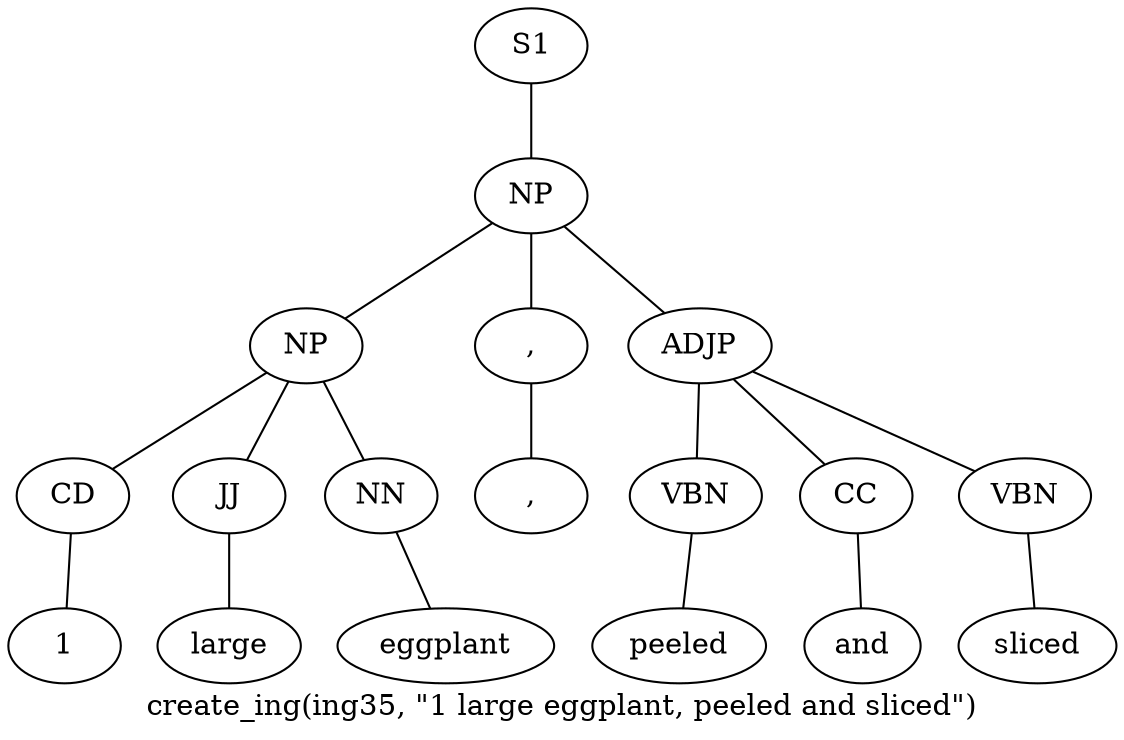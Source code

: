 graph SyntaxGraph {
	label = "create_ing(ing35, \"1 large eggplant, peeled and sliced\")";
	Node0 [label="S1"];
	Node1 [label="NP"];
	Node2 [label="NP"];
	Node3 [label="CD"];
	Node4 [label="1"];
	Node5 [label="JJ"];
	Node6 [label="large"];
	Node7 [label="NN"];
	Node8 [label="eggplant"];
	Node9 [label=","];
	Node10 [label=","];
	Node11 [label="ADJP"];
	Node12 [label="VBN"];
	Node13 [label="peeled"];
	Node14 [label="CC"];
	Node15 [label="and"];
	Node16 [label="VBN"];
	Node17 [label="sliced"];

	Node0 -- Node1;
	Node1 -- Node2;
	Node1 -- Node9;
	Node1 -- Node11;
	Node2 -- Node3;
	Node2 -- Node5;
	Node2 -- Node7;
	Node3 -- Node4;
	Node5 -- Node6;
	Node7 -- Node8;
	Node9 -- Node10;
	Node11 -- Node12;
	Node11 -- Node14;
	Node11 -- Node16;
	Node12 -- Node13;
	Node14 -- Node15;
	Node16 -- Node17;
}